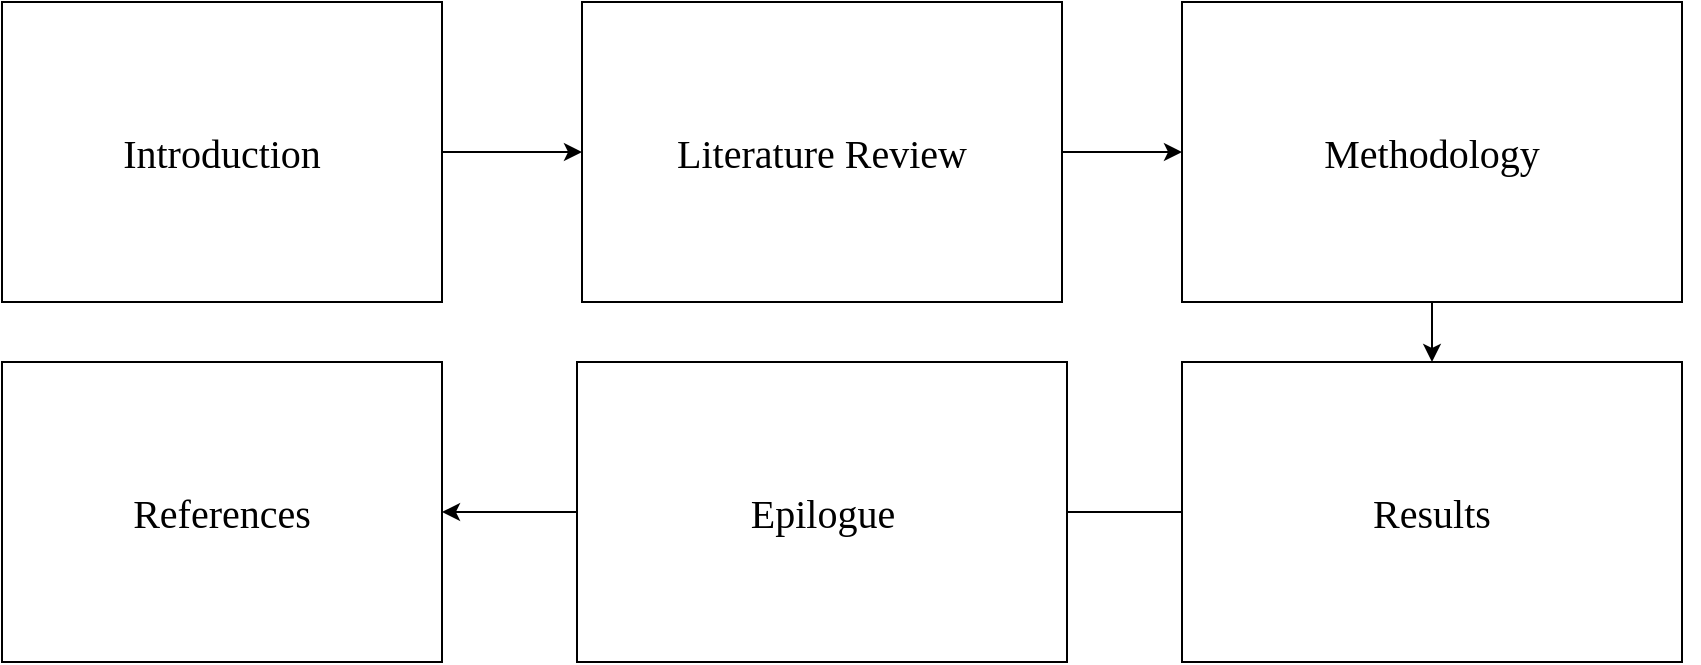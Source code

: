 <mxfile>
    <diagram id="u2cX7omoXndKWvgfLFpg" name="Page-1">
        <mxGraphModel dx="1826" dy="719" grid="1" gridSize="10" guides="1" tooltips="1" connect="1" arrows="1" fold="1" page="1" pageScale="1" pageWidth="850" pageHeight="1100" math="0" shadow="0">
            <root>
                <mxCell id="0"/>
                <mxCell id="1" parent="0"/>
                <mxCell id="8" style="edgeStyle=none;html=1;exitX=1;exitY=0.5;exitDx=0;exitDy=0;entryX=0;entryY=0.5;entryDx=0;entryDy=0;fontFamily=Times New Roman;fontSize=20;" parent="1" source="2" target="3" edge="1">
                    <mxGeometry relative="1" as="geometry"/>
                </mxCell>
                <mxCell id="2" value="Introduction" style="rounded=0;whiteSpace=wrap;html=1;fontFamily=Times New Roman;fontSize=20;" parent="1" vertex="1">
                    <mxGeometry x="-850" y="50" width="220" height="150" as="geometry"/>
                </mxCell>
                <mxCell id="9" style="edgeStyle=none;html=1;exitX=1;exitY=0.5;exitDx=0;exitDy=0;entryX=0;entryY=0.5;entryDx=0;entryDy=0;fontFamily=Times New Roman;fontSize=20;" parent="1" source="3" target="4" edge="1">
                    <mxGeometry relative="1" as="geometry"/>
                </mxCell>
                <mxCell id="3" value="Literature Review" style="rounded=0;whiteSpace=wrap;html=1;fontFamily=Times New Roman;fontSize=20;" parent="1" vertex="1">
                    <mxGeometry x="-560" y="50" width="240" height="150" as="geometry"/>
                </mxCell>
                <mxCell id="10" style="edgeStyle=none;html=1;exitX=0.5;exitY=1;exitDx=0;exitDy=0;entryX=0.5;entryY=0;entryDx=0;entryDy=0;fontFamily=Times New Roman;fontSize=20;" parent="1" source="4" target="5" edge="1">
                    <mxGeometry relative="1" as="geometry"/>
                </mxCell>
                <mxCell id="4" value="Methodology" style="rounded=0;whiteSpace=wrap;html=1;fontFamily=Times New Roman;fontSize=20;" parent="1" vertex="1">
                    <mxGeometry x="-260" y="50" width="250" height="150" as="geometry"/>
                </mxCell>
                <mxCell id="11" style="edgeStyle=none;html=1;exitX=1;exitY=0.5;exitDx=0;exitDy=0;entryX=0;entryY=0.5;entryDx=0;entryDy=0;fontFamily=Times New Roman;fontSize=20;" parent="1" source="5" target="6" edge="1">
                    <mxGeometry relative="1" as="geometry"/>
                </mxCell>
                <mxCell id="5" value="Results" style="rounded=0;whiteSpace=wrap;html=1;fontFamily=Times New Roman;fontSize=20;" parent="1" vertex="1">
                    <mxGeometry x="-260" y="230" width="250" height="150" as="geometry"/>
                </mxCell>
                <mxCell id="16" style="edgeStyle=none;html=1;fontSize=20;" parent="1" source="6" target="15" edge="1">
                    <mxGeometry relative="1" as="geometry"/>
                </mxCell>
                <mxCell id="6" value="Epilogue" style="rounded=0;whiteSpace=wrap;html=1;fontFamily=Times New Roman;fontSize=20;" parent="1" vertex="1">
                    <mxGeometry x="-562.5" y="230" width="245" height="150" as="geometry"/>
                </mxCell>
                <mxCell id="15" value="References" style="rounded=0;whiteSpace=wrap;html=1;fontFamily=Times New Roman;fontSize=20;" parent="1" vertex="1">
                    <mxGeometry x="-850" y="230" width="220" height="150" as="geometry"/>
                </mxCell>
            </root>
        </mxGraphModel>
    </diagram>
</mxfile>